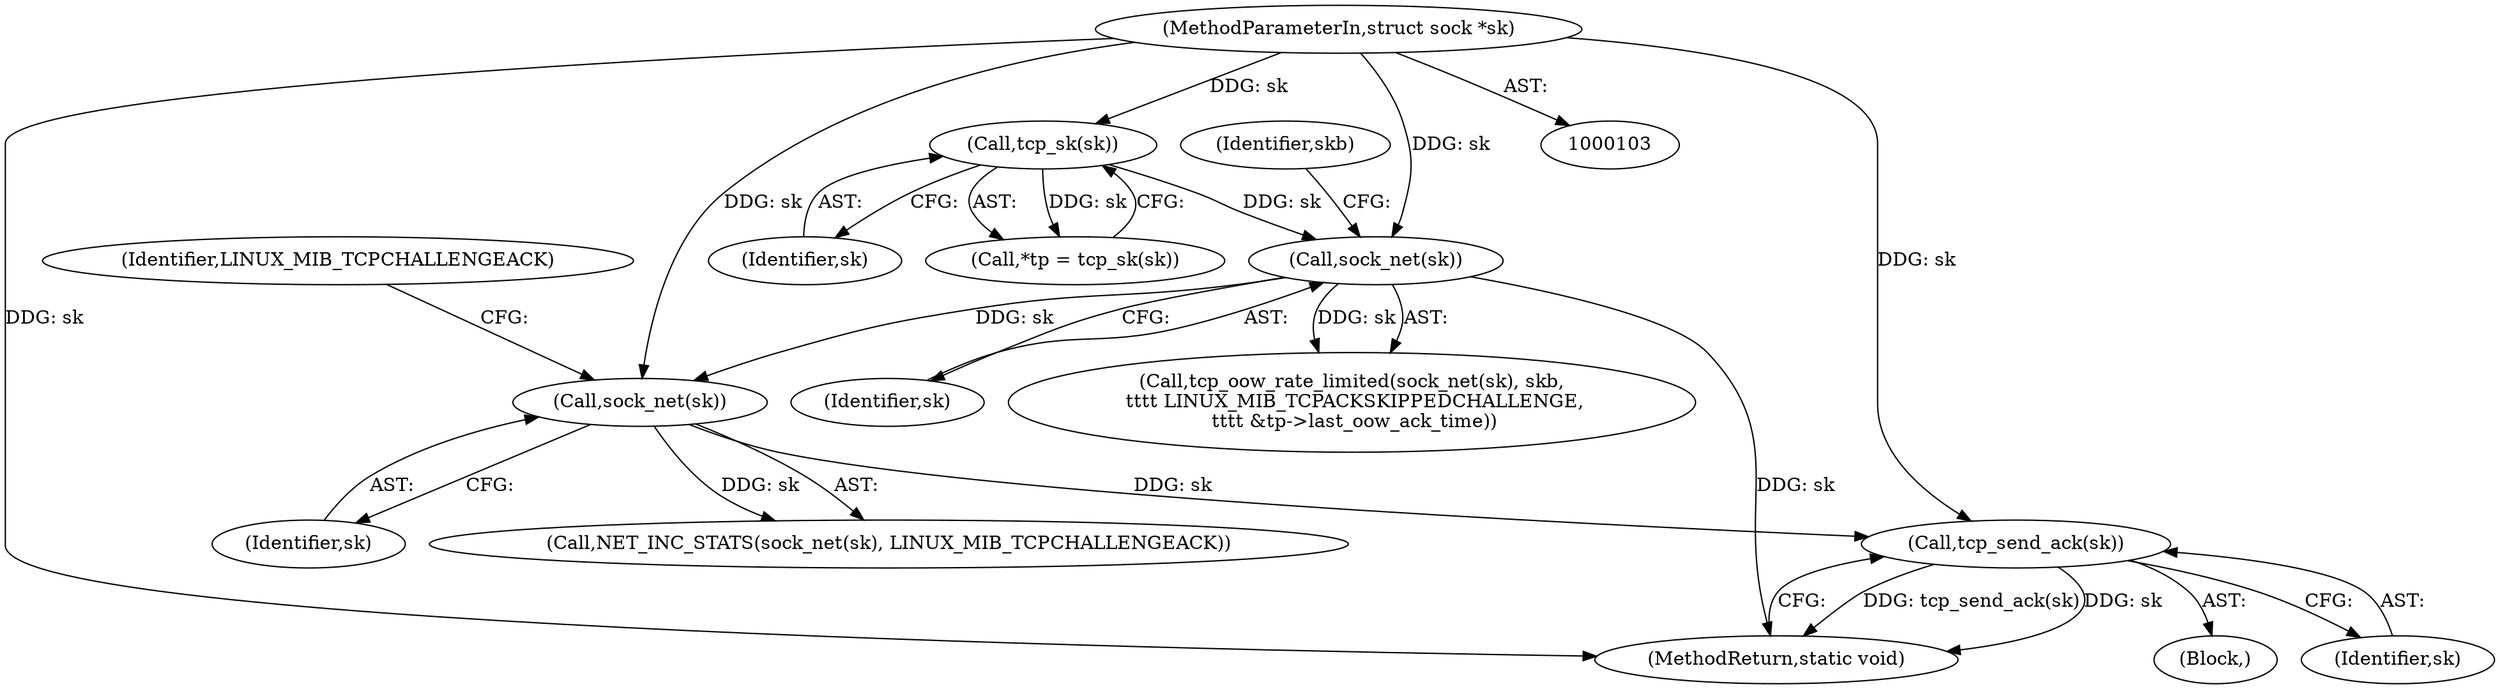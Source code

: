 digraph "0_linux_75ff39ccc1bd5d3c455b6822ab09e533c551f758@API" {
"1000172" [label="(Call,tcp_send_ack(sk))"];
"1000169" [label="(Call,sock_net(sk))"];
"1000118" [label="(Call,sock_net(sk))"];
"1000112" [label="(Call,tcp_sk(sk))"];
"1000104" [label="(MethodParameterIn,struct sock *sk)"];
"1000168" [label="(Call,NET_INC_STATS(sock_net(sk), LINUX_MIB_TCPCHALLENGEACK))"];
"1000117" [label="(Call,tcp_oow_rate_limited(sock_net(sk), skb,\n \t\t\t\t LINUX_MIB_TCPACKSKIPPEDCHALLENGE,\n \t\t\t\t &tp->last_oow_ack_time))"];
"1000110" [label="(Call,*tp = tcp_sk(sk))"];
"1000112" [label="(Call,tcp_sk(sk))"];
"1000170" [label="(Identifier,sk)"];
"1000119" [label="(Identifier,sk)"];
"1000173" [label="(Identifier,sk)"];
"1000104" [label="(MethodParameterIn,struct sock *sk)"];
"1000171" [label="(Identifier,LINUX_MIB_TCPCHALLENGEACK)"];
"1000174" [label="(MethodReturn,static void)"];
"1000162" [label="(Block,)"];
"1000120" [label="(Identifier,skb)"];
"1000118" [label="(Call,sock_net(sk))"];
"1000113" [label="(Identifier,sk)"];
"1000172" [label="(Call,tcp_send_ack(sk))"];
"1000169" [label="(Call,sock_net(sk))"];
"1000172" -> "1000162"  [label="AST: "];
"1000172" -> "1000173"  [label="CFG: "];
"1000173" -> "1000172"  [label="AST: "];
"1000174" -> "1000172"  [label="CFG: "];
"1000172" -> "1000174"  [label="DDG: tcp_send_ack(sk)"];
"1000172" -> "1000174"  [label="DDG: sk"];
"1000169" -> "1000172"  [label="DDG: sk"];
"1000104" -> "1000172"  [label="DDG: sk"];
"1000169" -> "1000168"  [label="AST: "];
"1000169" -> "1000170"  [label="CFG: "];
"1000170" -> "1000169"  [label="AST: "];
"1000171" -> "1000169"  [label="CFG: "];
"1000169" -> "1000168"  [label="DDG: sk"];
"1000118" -> "1000169"  [label="DDG: sk"];
"1000104" -> "1000169"  [label="DDG: sk"];
"1000118" -> "1000117"  [label="AST: "];
"1000118" -> "1000119"  [label="CFG: "];
"1000119" -> "1000118"  [label="AST: "];
"1000120" -> "1000118"  [label="CFG: "];
"1000118" -> "1000174"  [label="DDG: sk"];
"1000118" -> "1000117"  [label="DDG: sk"];
"1000112" -> "1000118"  [label="DDG: sk"];
"1000104" -> "1000118"  [label="DDG: sk"];
"1000112" -> "1000110"  [label="AST: "];
"1000112" -> "1000113"  [label="CFG: "];
"1000113" -> "1000112"  [label="AST: "];
"1000110" -> "1000112"  [label="CFG: "];
"1000112" -> "1000110"  [label="DDG: sk"];
"1000104" -> "1000112"  [label="DDG: sk"];
"1000104" -> "1000103"  [label="AST: "];
"1000104" -> "1000174"  [label="DDG: sk"];
}
